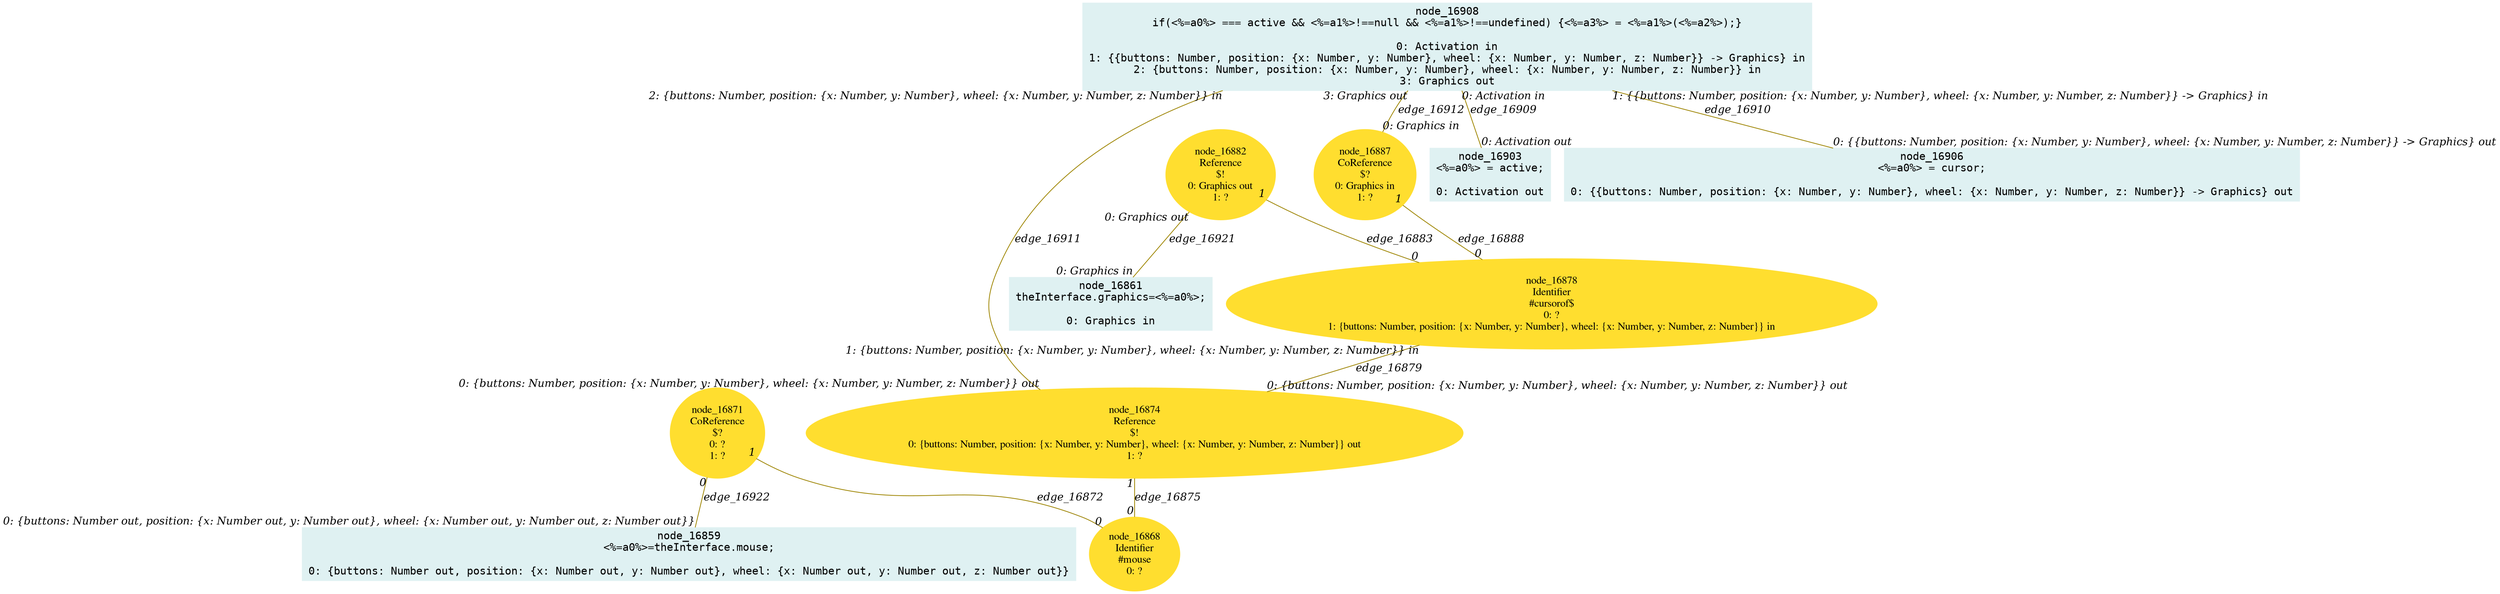 digraph g{node_16859 [shape="box", style="filled", color="#dff1f2", fontname="Courier", label="node_16859
<%=a0%>=theInterface.mouse;

0: {buttons: Number out, position: {x: Number out, y: Number out}, wheel: {x: Number out, y: Number out, z: Number out}}" ]
node_16861 [shape="box", style="filled", color="#dff1f2", fontname="Courier", label="node_16861
theInterface.graphics=<%=a0%>;

0: Graphics in" ]
node_16868 [shape="ellipse", style="filled", color="#ffde2f", fontname="Times", label="node_16868
Identifier
#mouse
0: ?" ]
node_16871 [shape="ellipse", style="filled", color="#ffde2f", fontname="Times", label="node_16871
CoReference
$?
0: ?
1: ?" ]
node_16874 [shape="ellipse", style="filled", color="#ffde2f", fontname="Times", label="node_16874
Reference
$!
0: {buttons: Number, position: {x: Number, y: Number}, wheel: {x: Number, y: Number, z: Number}} out
1: ?" ]
node_16878 [shape="ellipse", style="filled", color="#ffde2f", fontname="Times", label="node_16878
Identifier
#cursorof$
0: ?
1: {buttons: Number, position: {x: Number, y: Number}, wheel: {x: Number, y: Number, z: Number}} in" ]
node_16882 [shape="ellipse", style="filled", color="#ffde2f", fontname="Times", label="node_16882
Reference
$!
0: Graphics out
1: ?" ]
node_16887 [shape="ellipse", style="filled", color="#ffde2f", fontname="Times", label="node_16887
CoReference
$?
0: Graphics in
1: ?" ]
node_16903 [shape="box", style="filled", color="#dff1f2", fontname="Courier", label="node_16903
<%=a0%> = active;

0: Activation out" ]
node_16906 [shape="box", style="filled", color="#dff1f2", fontname="Courier", label="node_16906
<%=a0%> = cursor;

0: {{buttons: Number, position: {x: Number, y: Number}, wheel: {x: Number, y: Number, z: Number}} -> Graphics} out" ]
node_16908 [shape="box", style="filled", color="#dff1f2", fontname="Courier", label="node_16908
if(<%=a0%> === active && <%=a1%>!==null && <%=a1%>!==undefined) {<%=a3%> = <%=a1%>(<%=a2%>);}

0: Activation in
1: {{buttons: Number, position: {x: Number, y: Number}, wheel: {x: Number, y: Number, z: Number}} -> Graphics} in
2: {buttons: Number, position: {x: Number, y: Number}, wheel: {x: Number, y: Number, z: Number}} in
3: Graphics out" ]
node_16871 -> node_16868 [dir=none, arrowHead=none, fontname="Times-Italic", arrowsize=1, color="#9d8400", label="edge_16872",  headlabel="0", taillabel="1" ]
node_16874 -> node_16868 [dir=none, arrowHead=none, fontname="Times-Italic", arrowsize=1, color="#9d8400", label="edge_16875",  headlabel="0", taillabel="1" ]
node_16878 -> node_16874 [dir=none, arrowHead=none, fontname="Times-Italic", arrowsize=1, color="#9d8400", label="edge_16879",  headlabel="0: {buttons: Number, position: {x: Number, y: Number}, wheel: {x: Number, y: Number, z: Number}} out", taillabel="1: {buttons: Number, position: {x: Number, y: Number}, wheel: {x: Number, y: Number, z: Number}} in" ]
node_16882 -> node_16878 [dir=none, arrowHead=none, fontname="Times-Italic", arrowsize=1, color="#9d8400", label="edge_16883",  headlabel="0", taillabel="1" ]
node_16887 -> node_16878 [dir=none, arrowHead=none, fontname="Times-Italic", arrowsize=1, color="#9d8400", label="edge_16888",  headlabel="0", taillabel="1" ]
node_16908 -> node_16903 [dir=none, arrowHead=none, fontname="Times-Italic", arrowsize=1, color="#9d8400", label="edge_16909",  headlabel="0: Activation out", taillabel="0: Activation in" ]
node_16908 -> node_16906 [dir=none, arrowHead=none, fontname="Times-Italic", arrowsize=1, color="#9d8400", label="edge_16910",  headlabel="0: {{buttons: Number, position: {x: Number, y: Number}, wheel: {x: Number, y: Number, z: Number}} -> Graphics} out", taillabel="1: {{buttons: Number, position: {x: Number, y: Number}, wheel: {x: Number, y: Number, z: Number}} -> Graphics} in" ]
node_16908 -> node_16874 [dir=none, arrowHead=none, fontname="Times-Italic", arrowsize=1, color="#9d8400", label="edge_16911",  headlabel="0: {buttons: Number, position: {x: Number, y: Number}, wheel: {x: Number, y: Number, z: Number}} out", taillabel="2: {buttons: Number, position: {x: Number, y: Number}, wheel: {x: Number, y: Number, z: Number}} in" ]
node_16908 -> node_16887 [dir=none, arrowHead=none, fontname="Times-Italic", arrowsize=1, color="#9d8400", label="edge_16912",  headlabel="0: Graphics in", taillabel="3: Graphics out" ]
node_16882 -> node_16861 [dir=none, arrowHead=none, fontname="Times-Italic", arrowsize=1, color="#9d8400", label="edge_16921",  headlabel="0: Graphics in", taillabel="0: Graphics out" ]
node_16871 -> node_16859 [dir=none, arrowHead=none, fontname="Times-Italic", arrowsize=1, color="#9d8400", label="edge_16922",  headlabel="0: {buttons: Number out, position: {x: Number out, y: Number out}, wheel: {x: Number out, y: Number out, z: Number out}}", taillabel="0" ]
}